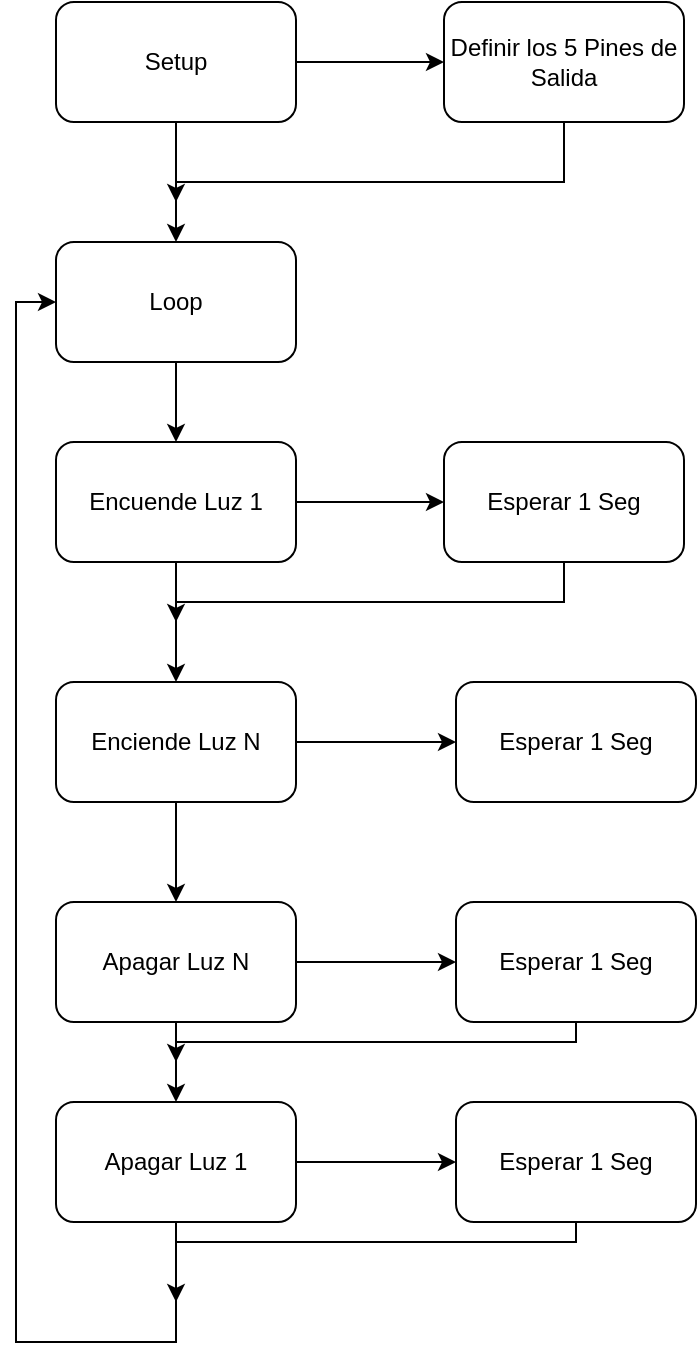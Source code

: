 <mxfile version="13.7.3" type="github">
  <diagram id="C5RBs43oDa-KdzZeNtuy" name="Page-1">
    <mxGraphModel dx="964" dy="588" grid="1" gridSize="10" guides="1" tooltips="1" connect="1" arrows="1" fold="1" page="1" pageScale="1" pageWidth="827" pageHeight="1169" math="0" shadow="0">
      <root>
        <mxCell id="WIyWlLk6GJQsqaUBKTNV-0" />
        <mxCell id="WIyWlLk6GJQsqaUBKTNV-1" parent="WIyWlLk6GJQsqaUBKTNV-0" />
        <mxCell id="ofnAAwdWkIzKOTX4O_Up-4" style="edgeStyle=orthogonalEdgeStyle;rounded=0;orthogonalLoop=1;jettySize=auto;html=1;entryX=0.5;entryY=0;entryDx=0;entryDy=0;" edge="1" parent="WIyWlLk6GJQsqaUBKTNV-1" source="ofnAAwdWkIzKOTX4O_Up-0" target="ofnAAwdWkIzKOTX4O_Up-2">
          <mxGeometry relative="1" as="geometry" />
        </mxCell>
        <mxCell id="ofnAAwdWkIzKOTX4O_Up-24" style="edgeStyle=orthogonalEdgeStyle;rounded=0;orthogonalLoop=1;jettySize=auto;html=1;" edge="1" parent="WIyWlLk6GJQsqaUBKTNV-1" source="ofnAAwdWkIzKOTX4O_Up-0" target="ofnAAwdWkIzKOTX4O_Up-23">
          <mxGeometry relative="1" as="geometry" />
        </mxCell>
        <mxCell id="ofnAAwdWkIzKOTX4O_Up-0" value="Setup" style="rounded=1;whiteSpace=wrap;html=1;" vertex="1" parent="WIyWlLk6GJQsqaUBKTNV-1">
          <mxGeometry x="100" y="40" width="120" height="60" as="geometry" />
        </mxCell>
        <mxCell id="ofnAAwdWkIzKOTX4O_Up-6" style="edgeStyle=orthogonalEdgeStyle;rounded=0;orthogonalLoop=1;jettySize=auto;html=1;" edge="1" parent="WIyWlLk6GJQsqaUBKTNV-1" source="ofnAAwdWkIzKOTX4O_Up-1" target="ofnAAwdWkIzKOTX4O_Up-3">
          <mxGeometry relative="1" as="geometry" />
        </mxCell>
        <mxCell id="ofnAAwdWkIzKOTX4O_Up-8" style="edgeStyle=orthogonalEdgeStyle;rounded=0;orthogonalLoop=1;jettySize=auto;html=1;" edge="1" parent="WIyWlLk6GJQsqaUBKTNV-1" source="ofnAAwdWkIzKOTX4O_Up-1" target="ofnAAwdWkIzKOTX4O_Up-7">
          <mxGeometry relative="1" as="geometry" />
        </mxCell>
        <mxCell id="ofnAAwdWkIzKOTX4O_Up-1" value="Encuende Luz 1" style="rounded=1;whiteSpace=wrap;html=1;" vertex="1" parent="WIyWlLk6GJQsqaUBKTNV-1">
          <mxGeometry x="100" y="260" width="120" height="60" as="geometry" />
        </mxCell>
        <mxCell id="ofnAAwdWkIzKOTX4O_Up-5" style="edgeStyle=orthogonalEdgeStyle;rounded=0;orthogonalLoop=1;jettySize=auto;html=1;entryX=0.5;entryY=0;entryDx=0;entryDy=0;" edge="1" parent="WIyWlLk6GJQsqaUBKTNV-1" source="ofnAAwdWkIzKOTX4O_Up-2" target="ofnAAwdWkIzKOTX4O_Up-1">
          <mxGeometry relative="1" as="geometry" />
        </mxCell>
        <mxCell id="ofnAAwdWkIzKOTX4O_Up-2" value="Loop" style="rounded=1;whiteSpace=wrap;html=1;" vertex="1" parent="WIyWlLk6GJQsqaUBKTNV-1">
          <mxGeometry x="100" y="160" width="120" height="60" as="geometry" />
        </mxCell>
        <mxCell id="ofnAAwdWkIzKOTX4O_Up-11" style="edgeStyle=orthogonalEdgeStyle;rounded=0;orthogonalLoop=1;jettySize=auto;html=1;" edge="1" parent="WIyWlLk6GJQsqaUBKTNV-1" source="ofnAAwdWkIzKOTX4O_Up-3" target="ofnAAwdWkIzKOTX4O_Up-10">
          <mxGeometry relative="1" as="geometry" />
        </mxCell>
        <mxCell id="ofnAAwdWkIzKOTX4O_Up-14" style="edgeStyle=orthogonalEdgeStyle;rounded=0;orthogonalLoop=1;jettySize=auto;html=1;" edge="1" parent="WIyWlLk6GJQsqaUBKTNV-1" source="ofnAAwdWkIzKOTX4O_Up-3" target="ofnAAwdWkIzKOTX4O_Up-13">
          <mxGeometry relative="1" as="geometry" />
        </mxCell>
        <mxCell id="ofnAAwdWkIzKOTX4O_Up-3" value="Enciende Luz N" style="rounded=1;whiteSpace=wrap;html=1;" vertex="1" parent="WIyWlLk6GJQsqaUBKTNV-1">
          <mxGeometry x="100" y="380" width="120" height="60" as="geometry" />
        </mxCell>
        <mxCell id="ofnAAwdWkIzKOTX4O_Up-9" style="edgeStyle=orthogonalEdgeStyle;rounded=0;orthogonalLoop=1;jettySize=auto;html=1;" edge="1" parent="WIyWlLk6GJQsqaUBKTNV-1" source="ofnAAwdWkIzKOTX4O_Up-7">
          <mxGeometry relative="1" as="geometry">
            <mxPoint x="160" y="350" as="targetPoint" />
            <Array as="points">
              <mxPoint x="354" y="340" />
              <mxPoint x="160" y="340" />
            </Array>
          </mxGeometry>
        </mxCell>
        <mxCell id="ofnAAwdWkIzKOTX4O_Up-7" value="Esperar 1 Seg" style="rounded=1;whiteSpace=wrap;html=1;" vertex="1" parent="WIyWlLk6GJQsqaUBKTNV-1">
          <mxGeometry x="294" y="260" width="120" height="60" as="geometry" />
        </mxCell>
        <mxCell id="ofnAAwdWkIzKOTX4O_Up-10" value="Esperar 1 Seg" style="rounded=1;whiteSpace=wrap;html=1;" vertex="1" parent="WIyWlLk6GJQsqaUBKTNV-1">
          <mxGeometry x="300" y="380" width="120" height="60" as="geometry" />
        </mxCell>
        <mxCell id="ofnAAwdWkIzKOTX4O_Up-18" style="edgeStyle=orthogonalEdgeStyle;rounded=0;orthogonalLoop=1;jettySize=auto;html=1;" edge="1" parent="WIyWlLk6GJQsqaUBKTNV-1" source="ofnAAwdWkIzKOTX4O_Up-13" target="ofnAAwdWkIzKOTX4O_Up-16">
          <mxGeometry relative="1" as="geometry" />
        </mxCell>
        <mxCell id="ofnAAwdWkIzKOTX4O_Up-19" style="edgeStyle=orthogonalEdgeStyle;rounded=0;orthogonalLoop=1;jettySize=auto;html=1;entryX=0.5;entryY=0;entryDx=0;entryDy=0;" edge="1" parent="WIyWlLk6GJQsqaUBKTNV-1" source="ofnAAwdWkIzKOTX4O_Up-13" target="ofnAAwdWkIzKOTX4O_Up-15">
          <mxGeometry relative="1" as="geometry" />
        </mxCell>
        <mxCell id="ofnAAwdWkIzKOTX4O_Up-13" value="Apagar Luz N" style="rounded=1;whiteSpace=wrap;html=1;" vertex="1" parent="WIyWlLk6GJQsqaUBKTNV-1">
          <mxGeometry x="100" y="490" width="120" height="60" as="geometry" />
        </mxCell>
        <mxCell id="ofnAAwdWkIzKOTX4O_Up-21" style="edgeStyle=orthogonalEdgeStyle;rounded=0;orthogonalLoop=1;jettySize=auto;html=1;" edge="1" parent="WIyWlLk6GJQsqaUBKTNV-1" source="ofnAAwdWkIzKOTX4O_Up-15" target="ofnAAwdWkIzKOTX4O_Up-17">
          <mxGeometry relative="1" as="geometry" />
        </mxCell>
        <mxCell id="ofnAAwdWkIzKOTX4O_Up-22" style="edgeStyle=orthogonalEdgeStyle;rounded=0;orthogonalLoop=1;jettySize=auto;html=1;entryX=0;entryY=0.5;entryDx=0;entryDy=0;exitX=0.5;exitY=1;exitDx=0;exitDy=0;" edge="1" parent="WIyWlLk6GJQsqaUBKTNV-1" source="ofnAAwdWkIzKOTX4O_Up-15" target="ofnAAwdWkIzKOTX4O_Up-2">
          <mxGeometry relative="1" as="geometry">
            <Array as="points">
              <mxPoint x="160" y="710" />
              <mxPoint x="80" y="710" />
              <mxPoint x="80" y="190" />
            </Array>
          </mxGeometry>
        </mxCell>
        <mxCell id="ofnAAwdWkIzKOTX4O_Up-15" value="Apagar Luz 1" style="rounded=1;whiteSpace=wrap;html=1;" vertex="1" parent="WIyWlLk6GJQsqaUBKTNV-1">
          <mxGeometry x="100" y="590" width="120" height="60" as="geometry" />
        </mxCell>
        <mxCell id="ofnAAwdWkIzKOTX4O_Up-20" style="edgeStyle=orthogonalEdgeStyle;rounded=0;orthogonalLoop=1;jettySize=auto;html=1;" edge="1" parent="WIyWlLk6GJQsqaUBKTNV-1" source="ofnAAwdWkIzKOTX4O_Up-16">
          <mxGeometry relative="1" as="geometry">
            <mxPoint x="160" y="570" as="targetPoint" />
            <Array as="points">
              <mxPoint x="360" y="560" />
              <mxPoint x="160" y="560" />
            </Array>
          </mxGeometry>
        </mxCell>
        <mxCell id="ofnAAwdWkIzKOTX4O_Up-16" value="Esperar 1 Seg" style="rounded=1;whiteSpace=wrap;html=1;" vertex="1" parent="WIyWlLk6GJQsqaUBKTNV-1">
          <mxGeometry x="300" y="490" width="120" height="60" as="geometry" />
        </mxCell>
        <mxCell id="ofnAAwdWkIzKOTX4O_Up-29" style="edgeStyle=orthogonalEdgeStyle;rounded=0;orthogonalLoop=1;jettySize=auto;html=1;" edge="1" parent="WIyWlLk6GJQsqaUBKTNV-1" source="ofnAAwdWkIzKOTX4O_Up-17">
          <mxGeometry relative="1" as="geometry">
            <mxPoint x="160" y="690" as="targetPoint" />
            <Array as="points">
              <mxPoint x="360" y="660" />
              <mxPoint x="160" y="660" />
            </Array>
          </mxGeometry>
        </mxCell>
        <mxCell id="ofnAAwdWkIzKOTX4O_Up-17" value="Esperar 1 Seg" style="rounded=1;whiteSpace=wrap;html=1;" vertex="1" parent="WIyWlLk6GJQsqaUBKTNV-1">
          <mxGeometry x="300" y="590" width="120" height="60" as="geometry" />
        </mxCell>
        <mxCell id="ofnAAwdWkIzKOTX4O_Up-25" style="edgeStyle=orthogonalEdgeStyle;rounded=0;orthogonalLoop=1;jettySize=auto;html=1;" edge="1" parent="WIyWlLk6GJQsqaUBKTNV-1" source="ofnAAwdWkIzKOTX4O_Up-23">
          <mxGeometry relative="1" as="geometry">
            <mxPoint x="160" y="140" as="targetPoint" />
            <Array as="points">
              <mxPoint x="354" y="130" />
              <mxPoint x="160" y="130" />
            </Array>
          </mxGeometry>
        </mxCell>
        <mxCell id="ofnAAwdWkIzKOTX4O_Up-23" value="Definir los 5 Pines de Salida" style="rounded=1;whiteSpace=wrap;html=1;" vertex="1" parent="WIyWlLk6GJQsqaUBKTNV-1">
          <mxGeometry x="294" y="40" width="120" height="60" as="geometry" />
        </mxCell>
      </root>
    </mxGraphModel>
  </diagram>
</mxfile>
